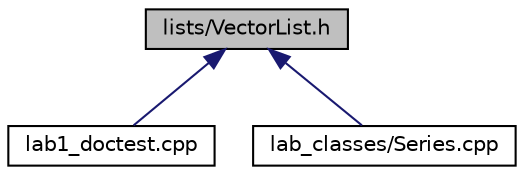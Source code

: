 digraph "lists/VectorList.h"
{
  edge [fontname="Helvetica",fontsize="10",labelfontname="Helvetica",labelfontsize="10"];
  node [fontname="Helvetica",fontsize="10",shape=record];
  Node6 [label="lists/VectorList.h",height=0.2,width=0.4,color="black", fillcolor="grey75", style="filled", fontcolor="black"];
  Node6 -> Node7 [dir="back",color="midnightblue",fontsize="10",style="solid",fontname="Helvetica"];
  Node7 [label="lab1_doctest.cpp",height=0.2,width=0.4,color="black", fillcolor="white", style="filled",URL="$lab1__doctest_8cpp.html"];
  Node6 -> Node8 [dir="back",color="midnightblue",fontsize="10",style="solid",fontname="Helvetica"];
  Node8 [label="lab_classes/Series.cpp",height=0.2,width=0.4,color="black", fillcolor="white", style="filled",URL="$Series_8cpp.html"];
}
